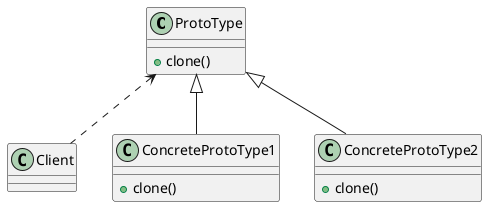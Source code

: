@startuml

class ProtoType
class Client
class ConcreteProtoType1
class ConcreteProtoType2

ProtoType <.. Client
ProtoType <|-- ConcreteProtoType1
ProtoType <|-- ConcreteProtoType2

ProtoType : +clone()
ConcreteProtoType1 : +clone()
ConcreteProtoType2 : +clone()


@enduml